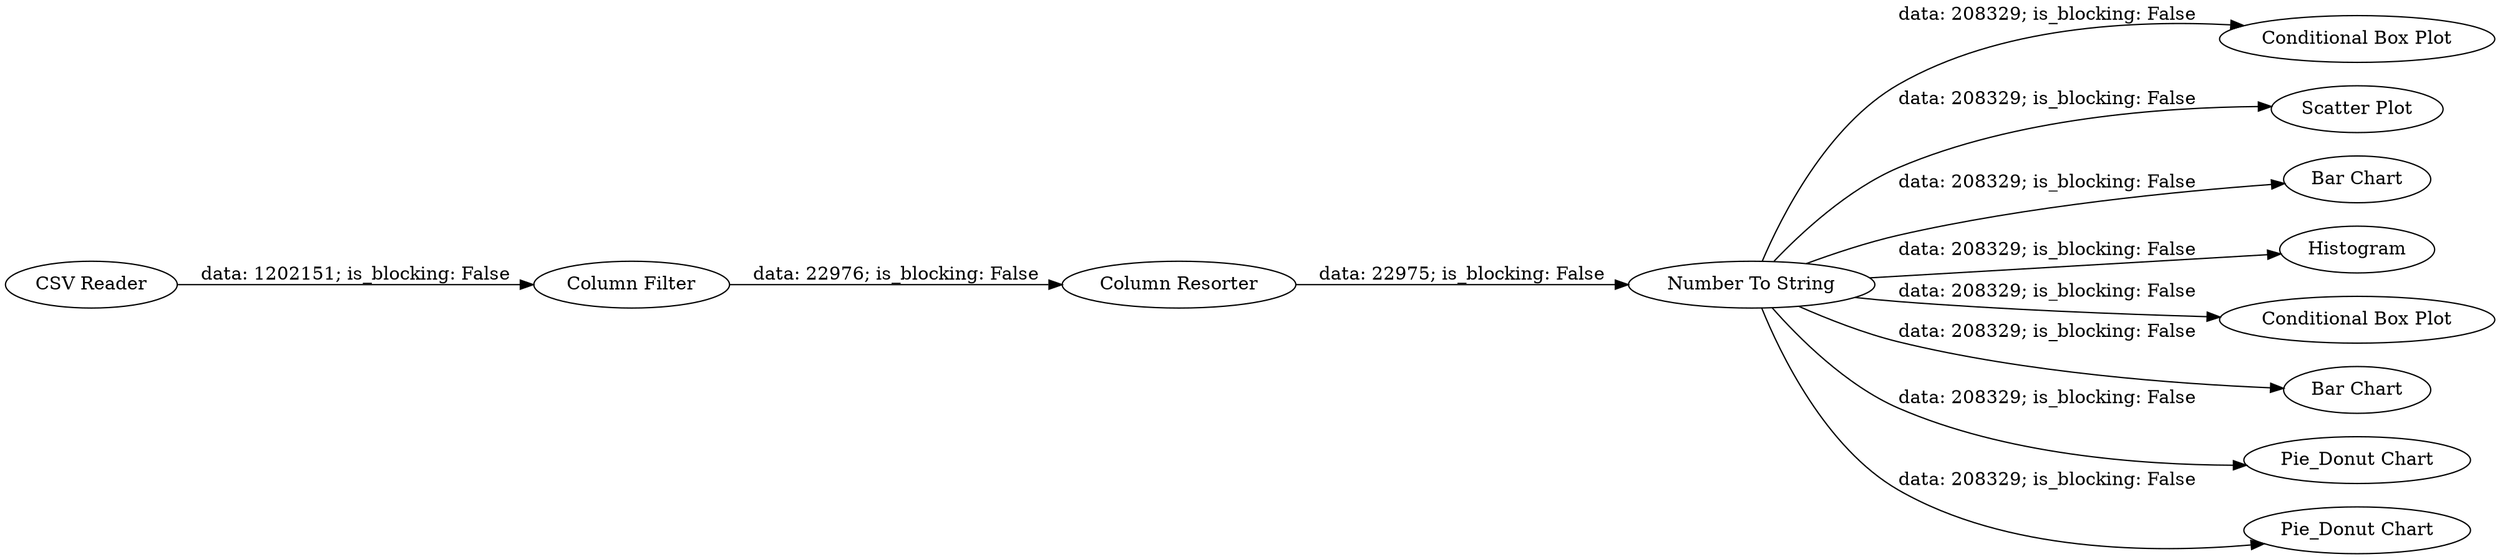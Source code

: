 digraph {
	"-2508233909742913574_1" [label="CSV Reader"]
	"-2508233909742913574_13" [label="Conditional Box Plot"]
	"-2508233909742913574_10" [label="Scatter Plot"]
	"-2508233909742913574_8" [label="Bar Chart"]
	"-2508233909742913574_3" [label="Column Filter"]
	"-2508233909742913574_12" [label=Histogram]
	"-2508233909742913574_5" [label="Number To String"]
	"-2508233909742913574_14" [label="Conditional Box Plot"]
	"-2508233909742913574_9" [label="Bar Chart"]
	"-2508233909742913574_6" [label="Pie_Donut Chart"]
	"-2508233909742913574_7" [label="Pie_Donut Chart"]
	"-2508233909742913574_2" [label="Column Resorter"]
	"-2508233909742913574_5" -> "-2508233909742913574_13" [label="data: 208329; is_blocking: False"]
	"-2508233909742913574_2" -> "-2508233909742913574_5" [label="data: 22975; is_blocking: False"]
	"-2508233909742913574_1" -> "-2508233909742913574_3" [label="data: 1202151; is_blocking: False"]
	"-2508233909742913574_3" -> "-2508233909742913574_2" [label="data: 22976; is_blocking: False"]
	"-2508233909742913574_5" -> "-2508233909742913574_10" [label="data: 208329; is_blocking: False"]
	"-2508233909742913574_5" -> "-2508233909742913574_9" [label="data: 208329; is_blocking: False"]
	"-2508233909742913574_5" -> "-2508233909742913574_8" [label="data: 208329; is_blocking: False"]
	"-2508233909742913574_5" -> "-2508233909742913574_6" [label="data: 208329; is_blocking: False"]
	"-2508233909742913574_5" -> "-2508233909742913574_7" [label="data: 208329; is_blocking: False"]
	"-2508233909742913574_5" -> "-2508233909742913574_12" [label="data: 208329; is_blocking: False"]
	"-2508233909742913574_5" -> "-2508233909742913574_14" [label="data: 208329; is_blocking: False"]
	rankdir=LR
}
